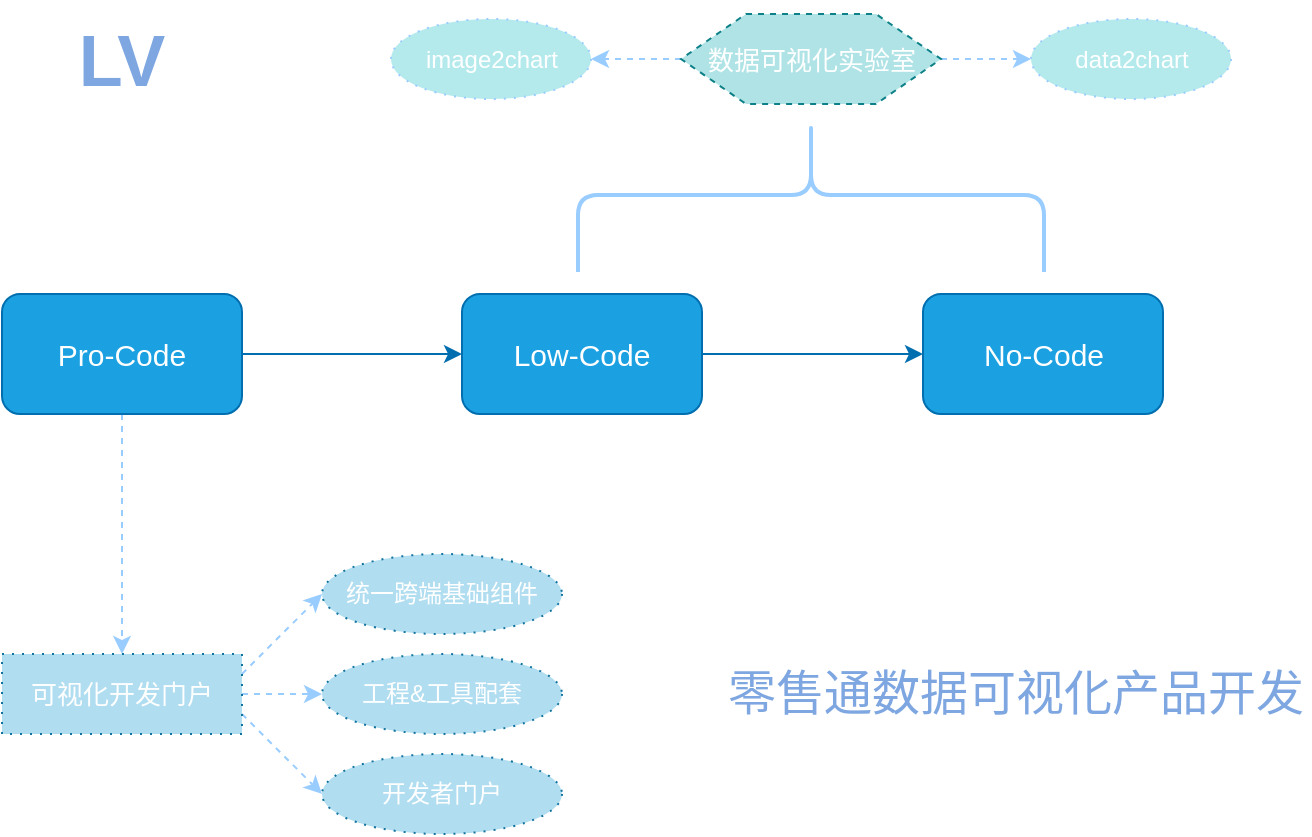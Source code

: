 <mxfile version="12.1.3" type="github" pages="1">
  <diagram id="rLQeQ7mJVwlARS_flByB" name="Page-1">
    <mxGraphModel dx="1251" dy="661" grid="1" gridSize="10" guides="1" tooltips="1" connect="1" arrows="1" fold="1" page="1" pageScale="1" pageWidth="850" pageHeight="1100" math="0" shadow="0">
      <root>
        <mxCell id="0"/>
        <mxCell id="1" parent="0"/>
        <mxCell id="sxYwGinRjV6zQk8fRCI1-3" value="" style="edgeStyle=orthogonalEdgeStyle;rounded=0;orthogonalLoop=1;jettySize=auto;html=1;fillColor=#1ba1e2;strokeColor=#006EAF;" edge="1" parent="1" source="sxYwGinRjV6zQk8fRCI1-1" target="sxYwGinRjV6zQk8fRCI1-2">
          <mxGeometry relative="1" as="geometry"/>
        </mxCell>
        <mxCell id="sxYwGinRjV6zQk8fRCI1-20" value="" style="edgeStyle=orthogonalEdgeStyle;rounded=0;orthogonalLoop=1;jettySize=auto;html=1;dashed=1;strokeColor=#99CCFF;fontSize=15;fontColor=#FFFFFF;entryX=0.5;entryY=0;entryDx=0;entryDy=0;" edge="1" parent="1" source="sxYwGinRjV6zQk8fRCI1-1" target="sxYwGinRjV6zQk8fRCI1-21">
          <mxGeometry relative="1" as="geometry">
            <mxPoint x="150" y="410" as="targetPoint"/>
          </mxGeometry>
        </mxCell>
        <mxCell id="sxYwGinRjV6zQk8fRCI1-1" value="Pro-Code" style="rounded=1;whiteSpace=wrap;html=1;fillColor=#1ba1e2;strokeColor=#006EAF;fontColor=#ffffff;fontSize=15;" vertex="1" parent="1">
          <mxGeometry x="90" y="290" width="120" height="60" as="geometry"/>
        </mxCell>
        <mxCell id="sxYwGinRjV6zQk8fRCI1-5" value="" style="edgeStyle=orthogonalEdgeStyle;rounded=0;orthogonalLoop=1;jettySize=auto;html=1;fillColor=#1ba1e2;strokeColor=#006EAF;" edge="1" parent="1" source="sxYwGinRjV6zQk8fRCI1-2" target="sxYwGinRjV6zQk8fRCI1-4">
          <mxGeometry relative="1" as="geometry"/>
        </mxCell>
        <mxCell id="sxYwGinRjV6zQk8fRCI1-2" value="Low-Code" style="rounded=1;whiteSpace=wrap;html=1;fillColor=#1ba1e2;strokeColor=#006EAF;fontColor=#ffffff;fontSize=15;" vertex="1" parent="1">
          <mxGeometry x="320" y="290" width="120" height="60" as="geometry"/>
        </mxCell>
        <mxCell id="sxYwGinRjV6zQk8fRCI1-4" value="No-Code" style="rounded=1;whiteSpace=wrap;html=1;fillColor=#1ba1e2;strokeColor=#006EAF;fontColor=#ffffff;fontSize=15;" vertex="1" parent="1">
          <mxGeometry x="550.5" y="290" width="120" height="60" as="geometry"/>
        </mxCell>
        <mxCell id="sxYwGinRjV6zQk8fRCI1-6" value="" style="shape=curlyBracket;whiteSpace=wrap;html=1;rounded=1;rotation=90;strokeWidth=2;strokeColor=#99CCFF;" vertex="1" parent="1">
          <mxGeometry x="456" y="124" width="77" height="233" as="geometry"/>
        </mxCell>
        <mxCell id="sxYwGinRjV6zQk8fRCI1-17" value="" style="edgeStyle=orthogonalEdgeStyle;rounded=0;orthogonalLoop=1;jettySize=auto;html=1;fontColor=#FFFFFF;dashed=1;strokeColor=#99CCFF;" edge="1" parent="1" source="sxYwGinRjV6zQk8fRCI1-9" target="sxYwGinRjV6zQk8fRCI1-14">
          <mxGeometry relative="1" as="geometry"/>
        </mxCell>
        <mxCell id="sxYwGinRjV6zQk8fRCI1-18" value="" style="edgeStyle=orthogonalEdgeStyle;rounded=0;orthogonalLoop=1;jettySize=auto;html=1;fontColor=#FFFFFF;dashed=1;strokeColor=#99CCFF;" edge="1" parent="1" source="sxYwGinRjV6zQk8fRCI1-9" target="sxYwGinRjV6zQk8fRCI1-16">
          <mxGeometry relative="1" as="geometry"/>
        </mxCell>
        <mxCell id="sxYwGinRjV6zQk8fRCI1-9" value="数据可视化实验室" style="shape=hexagon;html=1;whiteSpace=wrap;perimeter=hexagonPerimeter;rounded=0;strokeColor=#0e8088;strokeWidth=1;fillColor=#b0e3e6;fontColor=#FFFFFF;dashed=1;fontSize=13;" vertex="1" parent="1">
          <mxGeometry x="429.5" y="150" width="130" height="45" as="geometry"/>
        </mxCell>
        <mxCell id="sxYwGinRjV6zQk8fRCI1-14" value="image2chart" style="ellipse;whiteSpace=wrap;html=1;dashed=1;strokeColor=#99CCFF;strokeWidth=1;fillColor=#B5EAED;gradientColor=none;fontColor=#FFFFFF;dashPattern=1 4;" vertex="1" parent="1">
          <mxGeometry x="284.5" y="152.5" width="100" height="40" as="geometry"/>
        </mxCell>
        <mxCell id="sxYwGinRjV6zQk8fRCI1-16" value="data2chart" style="ellipse;whiteSpace=wrap;html=1;dashed=1;strokeColor=#99CCFF;strokeWidth=1;fillColor=#B5EAED;gradientColor=none;fontColor=#FFFFFF;dashPattern=1 4;" vertex="1" parent="1">
          <mxGeometry x="604.5" y="152.5" width="100" height="40" as="geometry"/>
        </mxCell>
        <mxCell id="sxYwGinRjV6zQk8fRCI1-28" value="" style="rounded=0;orthogonalLoop=1;jettySize=auto;html=1;dashed=1;strokeColor=#99CCFF;fontSize=20;fontColor=#FFFFFF;entryX=0;entryY=0.5;entryDx=0;entryDy=0;exitX=1;exitY=0.25;exitDx=0;exitDy=0;" edge="1" parent="1" source="sxYwGinRjV6zQk8fRCI1-21" target="sxYwGinRjV6zQk8fRCI1-24">
          <mxGeometry relative="1" as="geometry">
            <mxPoint x="290" y="450" as="targetPoint"/>
          </mxGeometry>
        </mxCell>
        <mxCell id="sxYwGinRjV6zQk8fRCI1-29" value="" style="edgeStyle=none;rounded=0;orthogonalLoop=1;jettySize=auto;html=1;dashed=1;strokeColor=#99CCFF;fontSize=20;fontColor=#FFFFFF;entryX=0;entryY=0.5;entryDx=0;entryDy=0;exitX=1;exitY=0.75;exitDx=0;exitDy=0;" edge="1" parent="1" source="sxYwGinRjV6zQk8fRCI1-21" target="sxYwGinRjV6zQk8fRCI1-30">
          <mxGeometry relative="1" as="geometry"/>
        </mxCell>
        <mxCell id="sxYwGinRjV6zQk8fRCI1-31" value="" style="edgeStyle=none;rounded=0;orthogonalLoop=1;jettySize=auto;html=1;dashed=1;strokeColor=#99CCFF;fontSize=20;fontColor=#FFFFFF;" edge="1" parent="1" source="sxYwGinRjV6zQk8fRCI1-21" target="sxYwGinRjV6zQk8fRCI1-25">
          <mxGeometry relative="1" as="geometry"/>
        </mxCell>
        <mxCell id="sxYwGinRjV6zQk8fRCI1-21" value="可视化开发门户" style="rounded=0;whiteSpace=wrap;html=1;dashed=1;dashPattern=1 4;strokeColor=#10739e;strokeWidth=1;fillColor=#b1ddf0;fontSize=13;fontColor=#FFFFFF;" vertex="1" parent="1">
          <mxGeometry x="90" y="470" width="120" height="40" as="geometry"/>
        </mxCell>
        <mxCell id="sxYwGinRjV6zQk8fRCI1-24" value="统一跨端基础组件" style="ellipse;whiteSpace=wrap;html=1;dashed=1;strokeColor=#10739e;strokeWidth=1;fillColor=#b1ddf0;dashPattern=1 4;fontColor=#FFFFFF;" vertex="1" parent="1">
          <mxGeometry x="250" y="420" width="120" height="40" as="geometry"/>
        </mxCell>
        <mxCell id="sxYwGinRjV6zQk8fRCI1-25" value="工程&amp;amp;工具配套" style="ellipse;whiteSpace=wrap;html=1;dashed=1;strokeColor=#10739e;strokeWidth=1;fillColor=#b1ddf0;dashPattern=1 4;fontColor=#FFFFFF;" vertex="1" parent="1">
          <mxGeometry x="250" y="470" width="120" height="40" as="geometry"/>
        </mxCell>
        <mxCell id="sxYwGinRjV6zQk8fRCI1-30" value="开发者门户" style="ellipse;whiteSpace=wrap;html=1;dashed=1;strokeColor=#10739e;strokeWidth=1;fillColor=#b1ddf0;dashPattern=1 4;fontColor=#FFFFFF;" vertex="1" parent="1">
          <mxGeometry x="250" y="520" width="120" height="40" as="geometry"/>
        </mxCell>
        <mxCell id="sxYwGinRjV6zQk8fRCI1-32" value="零售通数据可视化产品开发" style="text;html=1;strokeColor=none;fillColor=none;align=center;verticalAlign=middle;whiteSpace=wrap;rounded=0;dashed=1;dashPattern=1 4;fontSize=24;fontColor=#7EA6E0;fontStyle=0" vertex="1" parent="1">
          <mxGeometry x="450" y="450" width="294" height="80" as="geometry"/>
        </mxCell>
        <mxCell id="sxYwGinRjV6zQk8fRCI1-33" value="LV" style="text;html=1;strokeColor=none;fillColor=none;align=center;verticalAlign=middle;whiteSpace=wrap;rounded=0;dashed=1;dashPattern=1 4;fontSize=36;fontColor=#7EA6E0;fontStyle=1" vertex="1" parent="1">
          <mxGeometry x="100" y="143.5" width="100" height="58" as="geometry"/>
        </mxCell>
      </root>
    </mxGraphModel>
  </diagram>
</mxfile>
